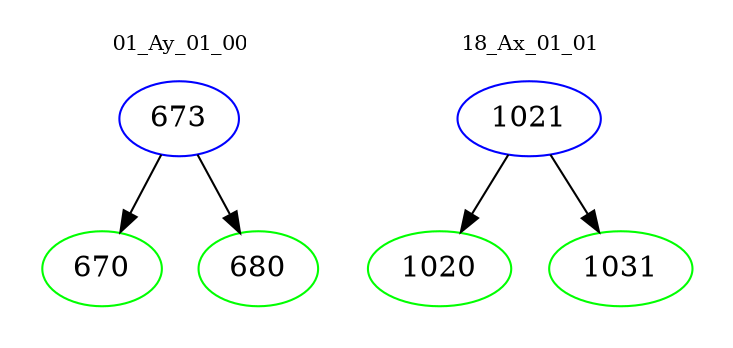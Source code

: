 digraph{
subgraph cluster_0 {
color = white
label = "01_Ay_01_00";
fontsize=10;
T0_673 [label="673", color="blue"]
T0_673 -> T0_670 [color="black"]
T0_670 [label="670", color="green"]
T0_673 -> T0_680 [color="black"]
T0_680 [label="680", color="green"]
}
subgraph cluster_1 {
color = white
label = "18_Ax_01_01";
fontsize=10;
T1_1021 [label="1021", color="blue"]
T1_1021 -> T1_1020 [color="black"]
T1_1020 [label="1020", color="green"]
T1_1021 -> T1_1031 [color="black"]
T1_1031 [label="1031", color="green"]
}
}
